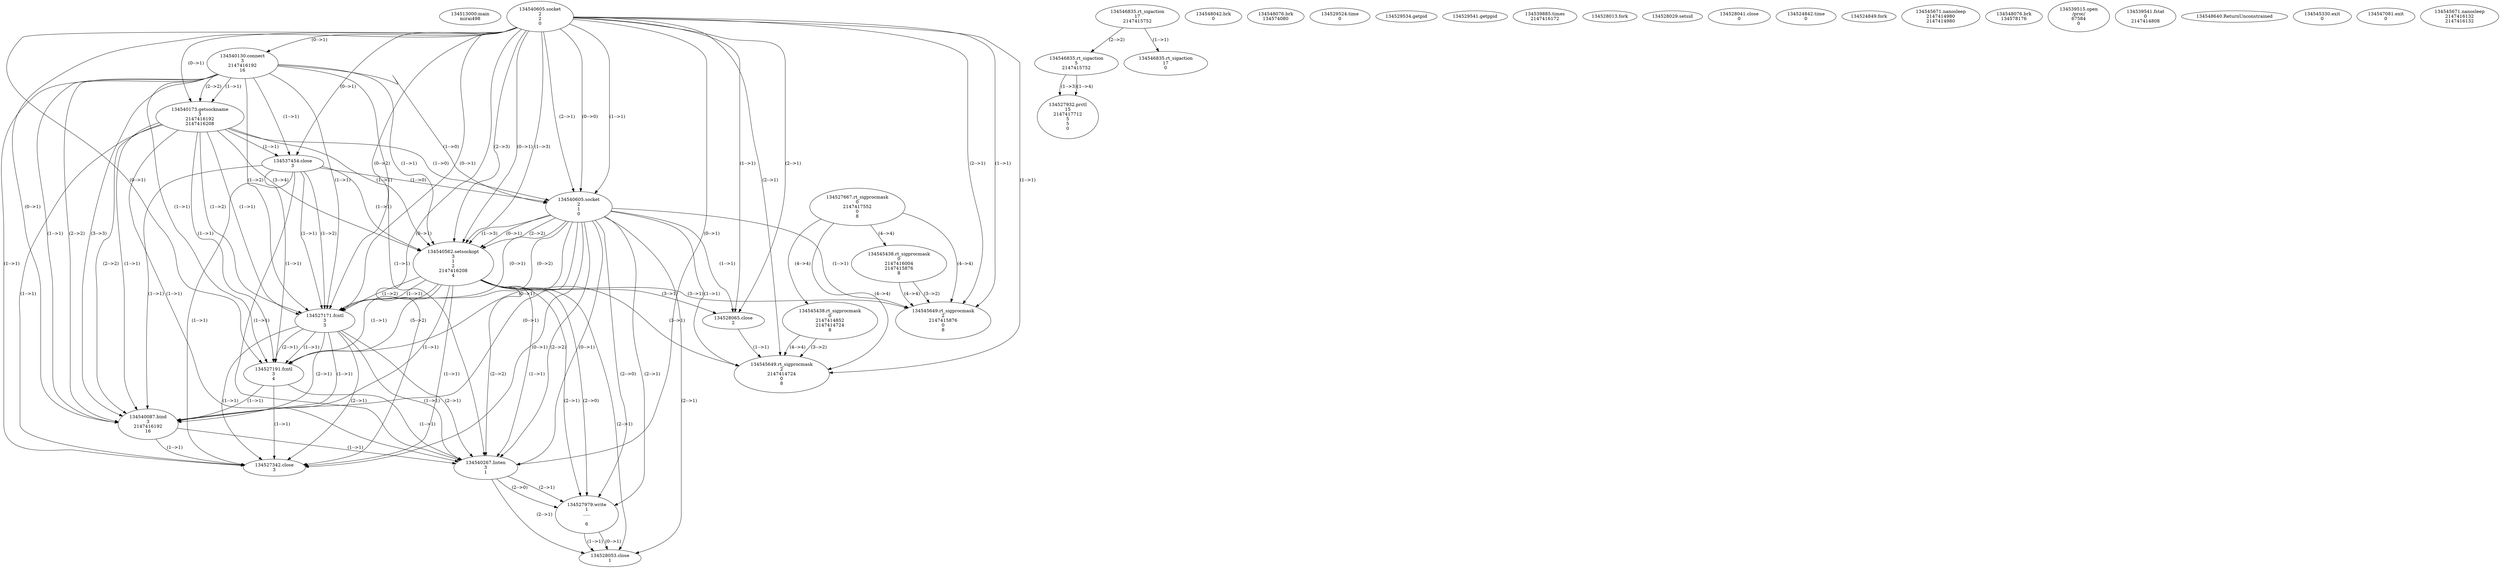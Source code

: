 // Global SCDG with merge call
digraph {
	0 [label="134513000.main
mirai498"]
	1 [label="134527667.rt_sigprocmask
0
2147417552
0
8"]
	2 [label="134546835.rt_sigaction
17
2147415752"]
	3 [label="134546835.rt_sigaction
5
2147415752"]
	2 -> 3 [label="(2-->2)"]
	4 [label="134540605.socket
2
2
0"]
	5 [label="134540130.connect
3
2147416192
16"]
	4 -> 5 [label="(0-->1)"]
	6 [label="134540173.getsockname
3
2147416192
2147416208"]
	4 -> 6 [label="(0-->1)"]
	5 -> 6 [label="(1-->1)"]
	5 -> 6 [label="(2-->2)"]
	7 [label="134537454.close
3"]
	4 -> 7 [label="(0-->1)"]
	5 -> 7 [label="(1-->1)"]
	6 -> 7 [label="(1-->1)"]
	8 [label="134548042.brk
0"]
	9 [label="134548076.brk
134574080"]
	10 [label="134540605.socket
2
1
0"]
	4 -> 10 [label="(1-->1)"]
	4 -> 10 [label="(2-->1)"]
	4 -> 10 [label="(0-->0)"]
	5 -> 10 [label="(1-->0)"]
	6 -> 10 [label="(1-->0)"]
	7 -> 10 [label="(1-->0)"]
	11 [label="134540562.setsockopt
3
1
2
2147416208
4"]
	4 -> 11 [label="(0-->1)"]
	5 -> 11 [label="(1-->1)"]
	6 -> 11 [label="(1-->1)"]
	7 -> 11 [label="(1-->1)"]
	10 -> 11 [label="(0-->1)"]
	10 -> 11 [label="(2-->2)"]
	4 -> 11 [label="(1-->3)"]
	4 -> 11 [label="(2-->3)"]
	10 -> 11 [label="(1-->3)"]
	6 -> 11 [label="(3-->4)"]
	12 [label="134527171.fcntl
3
3"]
	4 -> 12 [label="(0-->1)"]
	5 -> 12 [label="(1-->1)"]
	6 -> 12 [label="(1-->1)"]
	7 -> 12 [label="(1-->1)"]
	10 -> 12 [label="(0-->1)"]
	11 -> 12 [label="(1-->1)"]
	4 -> 12 [label="(0-->2)"]
	5 -> 12 [label="(1-->2)"]
	6 -> 12 [label="(1-->2)"]
	7 -> 12 [label="(1-->2)"]
	10 -> 12 [label="(0-->2)"]
	11 -> 12 [label="(1-->2)"]
	13 [label="134527191.fcntl
3
4"]
	4 -> 13 [label="(0-->1)"]
	5 -> 13 [label="(1-->1)"]
	6 -> 13 [label="(1-->1)"]
	7 -> 13 [label="(1-->1)"]
	10 -> 13 [label="(0-->1)"]
	11 -> 13 [label="(1-->1)"]
	12 -> 13 [label="(1-->1)"]
	12 -> 13 [label="(2-->1)"]
	11 -> 13 [label="(5-->2)"]
	14 [label="134540087.bind
3
2147416192
16"]
	4 -> 14 [label="(0-->1)"]
	5 -> 14 [label="(1-->1)"]
	6 -> 14 [label="(1-->1)"]
	7 -> 14 [label="(1-->1)"]
	10 -> 14 [label="(0-->1)"]
	11 -> 14 [label="(1-->1)"]
	12 -> 14 [label="(1-->1)"]
	12 -> 14 [label="(2-->1)"]
	13 -> 14 [label="(1-->1)"]
	5 -> 14 [label="(2-->2)"]
	6 -> 14 [label="(2-->2)"]
	5 -> 14 [label="(3-->3)"]
	15 [label="134540267.listen
3
1"]
	4 -> 15 [label="(0-->1)"]
	5 -> 15 [label="(1-->1)"]
	6 -> 15 [label="(1-->1)"]
	7 -> 15 [label="(1-->1)"]
	10 -> 15 [label="(0-->1)"]
	11 -> 15 [label="(1-->1)"]
	12 -> 15 [label="(1-->1)"]
	12 -> 15 [label="(2-->1)"]
	13 -> 15 [label="(1-->1)"]
	14 -> 15 [label="(1-->1)"]
	10 -> 15 [label="(2-->2)"]
	11 -> 15 [label="(2-->2)"]
	16 [label="134529524.time
0"]
	17 [label="134529534.getpid
"]
	18 [label="134529541.getppid
"]
	19 [label="134539885.times
2147416172"]
	20 [label="134527932.prctl
15
2147417712
5
5
0"]
	3 -> 20 [label="(1-->3)"]
	3 -> 20 [label="(1-->4)"]
	21 [label="134527979.write
1
.....

6"]
	10 -> 21 [label="(2-->1)"]
	11 -> 21 [label="(2-->1)"]
	15 -> 21 [label="(2-->1)"]
	10 -> 21 [label="(2-->0)"]
	11 -> 21 [label="(2-->0)"]
	15 -> 21 [label="(2-->0)"]
	22 [label="134528013.fork
"]
	23 [label="134528029.setsid
"]
	24 [label="134528041.close
0"]
	25 [label="134528053.close
1"]
	10 -> 25 [label="(2-->1)"]
	11 -> 25 [label="(2-->1)"]
	15 -> 25 [label="(2-->1)"]
	21 -> 25 [label="(1-->1)"]
	21 -> 25 [label="(0-->1)"]
	26 [label="134528065.close
2"]
	4 -> 26 [label="(1-->1)"]
	4 -> 26 [label="(2-->1)"]
	10 -> 26 [label="(1-->1)"]
	11 -> 26 [label="(3-->1)"]
	27 [label="134524842.time
0"]
	28 [label="134524849.fork
"]
	29 [label="134545438.rt_sigprocmask
0
2147414852
2147414724
8"]
	1 -> 29 [label="(4-->4)"]
	30 [label="134546835.rt_sigaction
17
0"]
	2 -> 30 [label="(1-->1)"]
	31 [label="134545649.rt_sigprocmask
2
2147414724
0
8"]
	4 -> 31 [label="(1-->1)"]
	4 -> 31 [label="(2-->1)"]
	10 -> 31 [label="(1-->1)"]
	11 -> 31 [label="(3-->1)"]
	26 -> 31 [label="(1-->1)"]
	29 -> 31 [label="(3-->2)"]
	1 -> 31 [label="(4-->4)"]
	29 -> 31 [label="(4-->4)"]
	32 [label="134545671.nanosleep
2147414980
2147414980"]
	33 [label="134548076.brk
134578176"]
	34 [label="134539515.open
/proc/
67584
0"]
	35 [label="134539541.fstat
0
2147414808"]
	36 [label="134548640.ReturnUnconstrained
"]
	37 [label="134545330.exit
0"]
	38 [label="134547081.exit
0"]
	39 [label="134545438.rt_sigprocmask
0
2147416004
2147415876
8"]
	1 -> 39 [label="(4-->4)"]
	40 [label="134545649.rt_sigprocmask
2
2147415876
0
8"]
	4 -> 40 [label="(1-->1)"]
	4 -> 40 [label="(2-->1)"]
	10 -> 40 [label="(1-->1)"]
	11 -> 40 [label="(3-->1)"]
	39 -> 40 [label="(3-->2)"]
	1 -> 40 [label="(4-->4)"]
	39 -> 40 [label="(4-->4)"]
	41 [label="134545671.nanosleep
2147416132
2147416132"]
	42 [label="134527342.close
3"]
	4 -> 42 [label="(0-->1)"]
	5 -> 42 [label="(1-->1)"]
	6 -> 42 [label="(1-->1)"]
	7 -> 42 [label="(1-->1)"]
	10 -> 42 [label="(0-->1)"]
	11 -> 42 [label="(1-->1)"]
	12 -> 42 [label="(1-->1)"]
	12 -> 42 [label="(2-->1)"]
	13 -> 42 [label="(1-->1)"]
	14 -> 42 [label="(1-->1)"]
}
